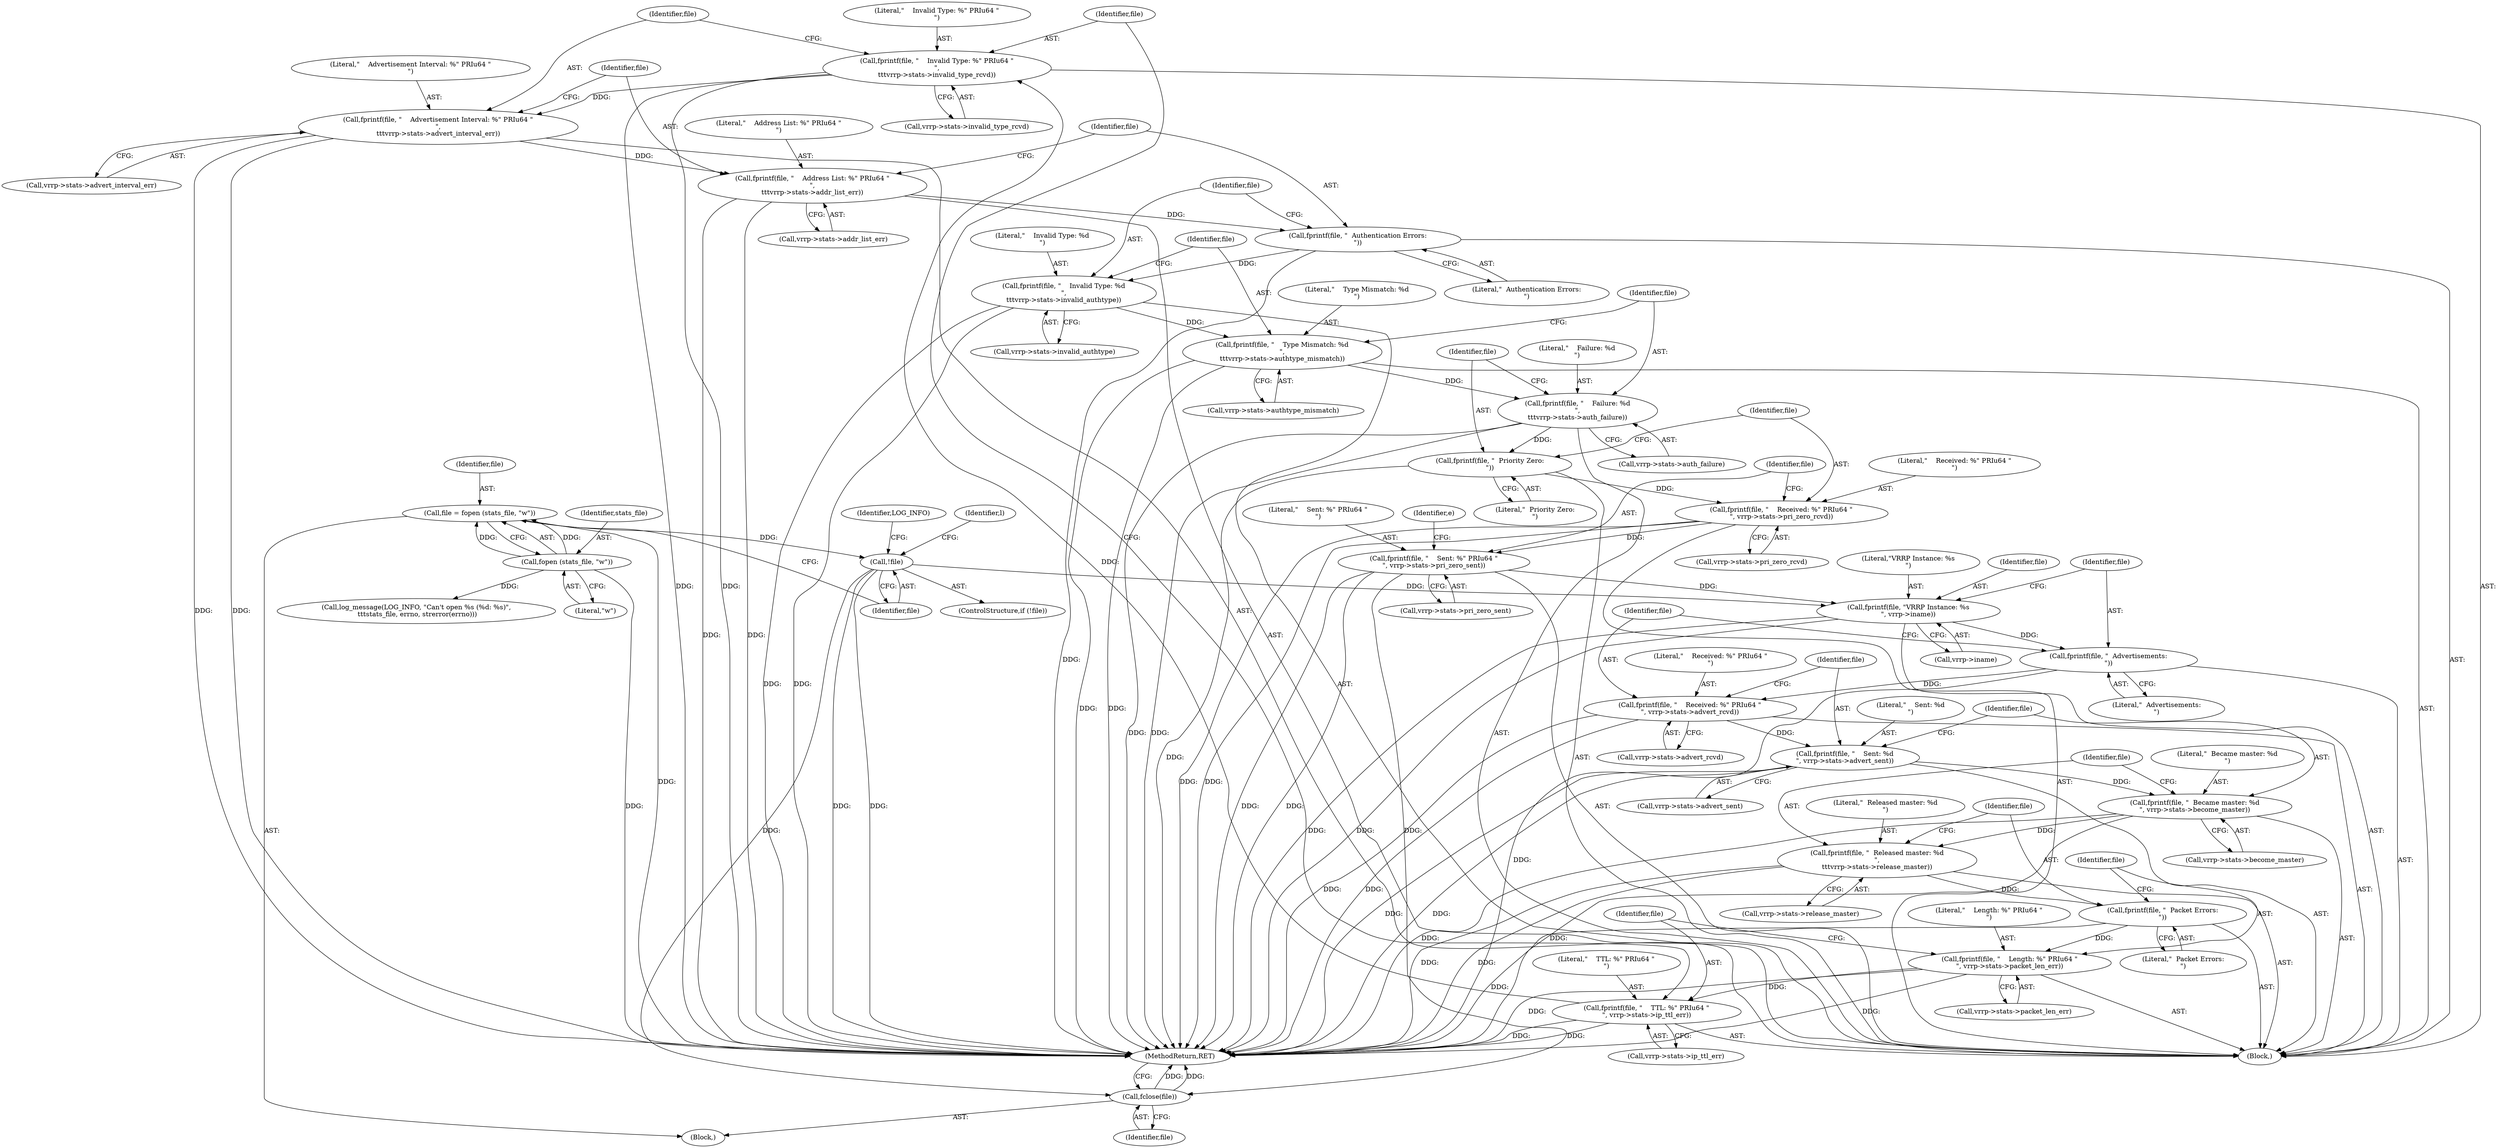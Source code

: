 digraph "0_keepalived_04f2d32871bb3b11d7dc024039952f2fe2750306_6@API" {
"1000202" [label="(Call,fprintf(file, \"    Invalid Type: %\" PRIu64 \"\n\",\n\t\t\tvrrp->stats->invalid_type_rcvd))"];
"1000194" [label="(Call,fprintf(file, \"    TTL: %\" PRIu64 \"\n\", vrrp->stats->ip_ttl_err))"];
"1000186" [label="(Call,fprintf(file, \"    Length: %\" PRIu64 \"\n\", vrrp->stats->packet_len_err))"];
"1000183" [label="(Call,fprintf(file, \"  Packet Errors:\n\"))"];
"1000175" [label="(Call,fprintf(file, \"  Released master: %d\n\",\n\t\t\tvrrp->stats->release_master))"];
"1000167" [label="(Call,fprintf(file, \"  Became master: %d\n\", vrrp->stats->become_master))"];
"1000159" [label="(Call,fprintf(file, \"    Sent: %d\n\", vrrp->stats->advert_sent))"];
"1000151" [label="(Call,fprintf(file, \"    Received: %\" PRIu64 \"\n\", vrrp->stats->advert_rcvd))"];
"1000148" [label="(Call,fprintf(file, \"  Advertisements:\n\"))"];
"1000142" [label="(Call,fprintf(file, \"VRRP Instance: %s\n\", vrrp->iname))"];
"1000264" [label="(Call,fprintf(file, \"    Sent: %\" PRIu64 \"\n\", vrrp->stats->pri_zero_sent))"];
"1000256" [label="(Call,fprintf(file, \"    Received: %\" PRIu64 \"\n\", vrrp->stats->pri_zero_rcvd))"];
"1000253" [label="(Call,fprintf(file, \"  Priority Zero:\n\"))"];
"1000245" [label="(Call,fprintf(file, \"    Failure: %d\n\",\n\t\t\tvrrp->stats->auth_failure))"];
"1000237" [label="(Call,fprintf(file, \"    Type Mismatch: %d\n\",\n\t\t\tvrrp->stats->authtype_mismatch))"];
"1000229" [label="(Call,fprintf(file, \"    Invalid Type: %d\n\",\n\t\t\tvrrp->stats->invalid_authtype))"];
"1000226" [label="(Call,fprintf(file, \"  Authentication Errors:\n\"))"];
"1000218" [label="(Call,fprintf(file, \"    Address List: %\" PRIu64 \"\n\",\n\t\t\tvrrp->stats->addr_list_err))"];
"1000210" [label="(Call,fprintf(file, \"    Advertisement Interval: %\" PRIu64 \"\n\",\n\t\t\tvrrp->stats->advert_interval_err))"];
"1000202" [label="(Call,fprintf(file, \"    Invalid Type: %\" PRIu64 \"\n\",\n\t\t\tvrrp->stats->invalid_type_rcvd))"];
"1000110" [label="(Call,!file)"];
"1000104" [label="(Call,file = fopen (stats_file, \"w\"))"];
"1000106" [label="(Call,fopen (stats_file, \"w\"))"];
"1000272" [label="(Call,fclose(file))"];
"1000195" [label="(Identifier,file)"];
"1000204" [label="(Literal,\"    Invalid Type: %\" PRIu64 \"\n\")"];
"1000104" [label="(Call,file = fopen (stats_file, \"w\"))"];
"1000110" [label="(Call,!file)"];
"1000178" [label="(Call,vrrp->stats->release_master)"];
"1000113" [label="(Call,log_message(LOG_INFO, \"Can't open %s (%d: %s)\",\n \t\t\tstats_file, errno, strerror(errno)))"];
"1000105" [label="(Identifier,file)"];
"1000196" [label="(Literal,\"    TTL: %\" PRIu64 \"\n\")"];
"1000162" [label="(Call,vrrp->stats->advert_sent)"];
"1000248" [label="(Call,vrrp->stats->auth_failure)"];
"1000194" [label="(Call,fprintf(file, \"    TTL: %\" PRIu64 \"\n\", vrrp->stats->ip_ttl_err))"];
"1000175" [label="(Call,fprintf(file, \"  Released master: %d\n\",\n\t\t\tvrrp->stats->release_master))"];
"1000219" [label="(Identifier,file)"];
"1000176" [label="(Identifier,file)"];
"1000137" [label="(Block,)"];
"1000150" [label="(Literal,\"  Advertisements:\n\")"];
"1000212" [label="(Literal,\"    Advertisement Interval: %\" PRIu64 \"\n\")"];
"1000253" [label="(Call,fprintf(file, \"  Priority Zero:\n\"))"];
"1000188" [label="(Literal,\"    Length: %\" PRIu64 \"\n\")"];
"1000256" [label="(Call,fprintf(file, \"    Received: %\" PRIu64 \"\n\", vrrp->stats->pri_zero_rcvd))"];
"1000226" [label="(Call,fprintf(file, \"  Authentication Errors:\n\"))"];
"1000154" [label="(Call,vrrp->stats->advert_rcvd)"];
"1000152" [label="(Identifier,file)"];
"1000246" [label="(Identifier,file)"];
"1000240" [label="(Call,vrrp->stats->authtype_mismatch)"];
"1000247" [label="(Literal,\"    Failure: %d\n\")"];
"1000151" [label="(Call,fprintf(file, \"    Received: %\" PRIu64 \"\n\", vrrp->stats->advert_rcvd))"];
"1000148" [label="(Call,fprintf(file, \"  Advertisements:\n\"))"];
"1000107" [label="(Identifier,stats_file)"];
"1000239" [label="(Literal,\"    Type Mismatch: %d\n\")"];
"1000145" [label="(Call,vrrp->iname)"];
"1000177" [label="(Literal,\"  Released master: %d\n\")"];
"1000106" [label="(Call,fopen (stats_file, \"w\"))"];
"1000168" [label="(Identifier,file)"];
"1000220" [label="(Literal,\"    Address List: %\" PRIu64 \"\n\")"];
"1000161" [label="(Literal,\"    Sent: %d\n\")"];
"1000111" [label="(Identifier,file)"];
"1000227" [label="(Identifier,file)"];
"1000273" [label="(Identifier,file)"];
"1000149" [label="(Identifier,file)"];
"1000267" [label="(Call,vrrp->stats->pri_zero_sent)"];
"1000108" [label="(Literal,\"w\")"];
"1000203" [label="(Identifier,file)"];
"1000153" [label="(Literal,\"    Received: %\" PRIu64 \"\n\")"];
"1000228" [label="(Literal,\"  Authentication Errors:\n\")"];
"1000230" [label="(Identifier,file)"];
"1000187" [label="(Identifier,file)"];
"1000232" [label="(Call,vrrp->stats->invalid_authtype)"];
"1000274" [label="(MethodReturn,RET)"];
"1000218" [label="(Call,fprintf(file, \"    Address List: %\" PRIu64 \"\n\",\n\t\t\tvrrp->stats->addr_list_err))"];
"1000221" [label="(Call,vrrp->stats->addr_list_err)"];
"1000245" [label="(Call,fprintf(file, \"    Failure: %d\n\",\n\t\t\tvrrp->stats->auth_failure))"];
"1000266" [label="(Literal,\"    Sent: %\" PRIu64 \"\n\")"];
"1000238" [label="(Identifier,file)"];
"1000136" [label="(Identifier,e)"];
"1000197" [label="(Call,vrrp->stats->ip_ttl_err)"];
"1000144" [label="(Literal,\"VRRP Instance: %s\n\")"];
"1000184" [label="(Identifier,file)"];
"1000264" [label="(Call,fprintf(file, \"    Sent: %\" PRIu64 \"\n\", vrrp->stats->pri_zero_sent))"];
"1000229" [label="(Call,fprintf(file, \"    Invalid Type: %d\n\",\n\t\t\tvrrp->stats->invalid_authtype))"];
"1000272" [label="(Call,fclose(file))"];
"1000143" [label="(Identifier,file)"];
"1000186" [label="(Call,fprintf(file, \"    Length: %\" PRIu64 \"\n\", vrrp->stats->packet_len_err))"];
"1000170" [label="(Call,vrrp->stats->become_master)"];
"1000258" [label="(Literal,\"    Received: %\" PRIu64 \"\n\")"];
"1000160" [label="(Identifier,file)"];
"1000185" [label="(Literal,\"  Packet Errors:\n\")"];
"1000211" [label="(Identifier,file)"];
"1000183" [label="(Call,fprintf(file, \"  Packet Errors:\n\"))"];
"1000255" [label="(Literal,\"  Priority Zero:\n\")"];
"1000114" [label="(Identifier,LOG_INFO)"];
"1000231" [label="(Literal,\"    Invalid Type: %d\n\")"];
"1000265" [label="(Identifier,file)"];
"1000202" [label="(Call,fprintf(file, \"    Invalid Type: %\" PRIu64 \"\n\",\n\t\t\tvrrp->stats->invalid_type_rcvd))"];
"1000169" [label="(Literal,\"  Became master: %d\n\")"];
"1000259" [label="(Call,vrrp->stats->pri_zero_rcvd)"];
"1000205" [label="(Call,vrrp->stats->invalid_type_rcvd)"];
"1000102" [label="(Block,)"];
"1000210" [label="(Call,fprintf(file, \"    Advertisement Interval: %\" PRIu64 \"\n\",\n\t\t\tvrrp->stats->advert_interval_err))"];
"1000237" [label="(Call,fprintf(file, \"    Type Mismatch: %d\n\",\n\t\t\tvrrp->stats->authtype_mismatch))"];
"1000159" [label="(Call,fprintf(file, \"    Sent: %d\n\", vrrp->stats->advert_sent))"];
"1000142" [label="(Call,fprintf(file, \"VRRP Instance: %s\n\", vrrp->iname))"];
"1000213" [label="(Call,vrrp->stats->advert_interval_err)"];
"1000109" [label="(ControlStructure,if (!file))"];
"1000123" [label="(Identifier,l)"];
"1000257" [label="(Identifier,file)"];
"1000254" [label="(Identifier,file)"];
"1000189" [label="(Call,vrrp->stats->packet_len_err)"];
"1000167" [label="(Call,fprintf(file, \"  Became master: %d\n\", vrrp->stats->become_master))"];
"1000202" -> "1000137"  [label="AST: "];
"1000202" -> "1000205"  [label="CFG: "];
"1000203" -> "1000202"  [label="AST: "];
"1000204" -> "1000202"  [label="AST: "];
"1000205" -> "1000202"  [label="AST: "];
"1000211" -> "1000202"  [label="CFG: "];
"1000202" -> "1000274"  [label="DDG: "];
"1000202" -> "1000274"  [label="DDG: "];
"1000194" -> "1000202"  [label="DDG: "];
"1000202" -> "1000210"  [label="DDG: "];
"1000194" -> "1000137"  [label="AST: "];
"1000194" -> "1000197"  [label="CFG: "];
"1000195" -> "1000194"  [label="AST: "];
"1000196" -> "1000194"  [label="AST: "];
"1000197" -> "1000194"  [label="AST: "];
"1000203" -> "1000194"  [label="CFG: "];
"1000194" -> "1000274"  [label="DDG: "];
"1000194" -> "1000274"  [label="DDG: "];
"1000186" -> "1000194"  [label="DDG: "];
"1000186" -> "1000137"  [label="AST: "];
"1000186" -> "1000189"  [label="CFG: "];
"1000187" -> "1000186"  [label="AST: "];
"1000188" -> "1000186"  [label="AST: "];
"1000189" -> "1000186"  [label="AST: "];
"1000195" -> "1000186"  [label="CFG: "];
"1000186" -> "1000274"  [label="DDG: "];
"1000186" -> "1000274"  [label="DDG: "];
"1000183" -> "1000186"  [label="DDG: "];
"1000183" -> "1000137"  [label="AST: "];
"1000183" -> "1000185"  [label="CFG: "];
"1000184" -> "1000183"  [label="AST: "];
"1000185" -> "1000183"  [label="AST: "];
"1000187" -> "1000183"  [label="CFG: "];
"1000183" -> "1000274"  [label="DDG: "];
"1000175" -> "1000183"  [label="DDG: "];
"1000175" -> "1000137"  [label="AST: "];
"1000175" -> "1000178"  [label="CFG: "];
"1000176" -> "1000175"  [label="AST: "];
"1000177" -> "1000175"  [label="AST: "];
"1000178" -> "1000175"  [label="AST: "];
"1000184" -> "1000175"  [label="CFG: "];
"1000175" -> "1000274"  [label="DDG: "];
"1000175" -> "1000274"  [label="DDG: "];
"1000167" -> "1000175"  [label="DDG: "];
"1000167" -> "1000137"  [label="AST: "];
"1000167" -> "1000170"  [label="CFG: "];
"1000168" -> "1000167"  [label="AST: "];
"1000169" -> "1000167"  [label="AST: "];
"1000170" -> "1000167"  [label="AST: "];
"1000176" -> "1000167"  [label="CFG: "];
"1000167" -> "1000274"  [label="DDG: "];
"1000167" -> "1000274"  [label="DDG: "];
"1000159" -> "1000167"  [label="DDG: "];
"1000159" -> "1000137"  [label="AST: "];
"1000159" -> "1000162"  [label="CFG: "];
"1000160" -> "1000159"  [label="AST: "];
"1000161" -> "1000159"  [label="AST: "];
"1000162" -> "1000159"  [label="AST: "];
"1000168" -> "1000159"  [label="CFG: "];
"1000159" -> "1000274"  [label="DDG: "];
"1000159" -> "1000274"  [label="DDG: "];
"1000151" -> "1000159"  [label="DDG: "];
"1000151" -> "1000137"  [label="AST: "];
"1000151" -> "1000154"  [label="CFG: "];
"1000152" -> "1000151"  [label="AST: "];
"1000153" -> "1000151"  [label="AST: "];
"1000154" -> "1000151"  [label="AST: "];
"1000160" -> "1000151"  [label="CFG: "];
"1000151" -> "1000274"  [label="DDG: "];
"1000151" -> "1000274"  [label="DDG: "];
"1000148" -> "1000151"  [label="DDG: "];
"1000148" -> "1000137"  [label="AST: "];
"1000148" -> "1000150"  [label="CFG: "];
"1000149" -> "1000148"  [label="AST: "];
"1000150" -> "1000148"  [label="AST: "];
"1000152" -> "1000148"  [label="CFG: "];
"1000148" -> "1000274"  [label="DDG: "];
"1000142" -> "1000148"  [label="DDG: "];
"1000142" -> "1000137"  [label="AST: "];
"1000142" -> "1000145"  [label="CFG: "];
"1000143" -> "1000142"  [label="AST: "];
"1000144" -> "1000142"  [label="AST: "];
"1000145" -> "1000142"  [label="AST: "];
"1000149" -> "1000142"  [label="CFG: "];
"1000142" -> "1000274"  [label="DDG: "];
"1000142" -> "1000274"  [label="DDG: "];
"1000264" -> "1000142"  [label="DDG: "];
"1000110" -> "1000142"  [label="DDG: "];
"1000264" -> "1000137"  [label="AST: "];
"1000264" -> "1000267"  [label="CFG: "];
"1000265" -> "1000264"  [label="AST: "];
"1000266" -> "1000264"  [label="AST: "];
"1000267" -> "1000264"  [label="AST: "];
"1000136" -> "1000264"  [label="CFG: "];
"1000264" -> "1000274"  [label="DDG: "];
"1000264" -> "1000274"  [label="DDG: "];
"1000256" -> "1000264"  [label="DDG: "];
"1000264" -> "1000272"  [label="DDG: "];
"1000256" -> "1000137"  [label="AST: "];
"1000256" -> "1000259"  [label="CFG: "];
"1000257" -> "1000256"  [label="AST: "];
"1000258" -> "1000256"  [label="AST: "];
"1000259" -> "1000256"  [label="AST: "];
"1000265" -> "1000256"  [label="CFG: "];
"1000256" -> "1000274"  [label="DDG: "];
"1000256" -> "1000274"  [label="DDG: "];
"1000253" -> "1000256"  [label="DDG: "];
"1000253" -> "1000137"  [label="AST: "];
"1000253" -> "1000255"  [label="CFG: "];
"1000254" -> "1000253"  [label="AST: "];
"1000255" -> "1000253"  [label="AST: "];
"1000257" -> "1000253"  [label="CFG: "];
"1000253" -> "1000274"  [label="DDG: "];
"1000245" -> "1000253"  [label="DDG: "];
"1000245" -> "1000137"  [label="AST: "];
"1000245" -> "1000248"  [label="CFG: "];
"1000246" -> "1000245"  [label="AST: "];
"1000247" -> "1000245"  [label="AST: "];
"1000248" -> "1000245"  [label="AST: "];
"1000254" -> "1000245"  [label="CFG: "];
"1000245" -> "1000274"  [label="DDG: "];
"1000245" -> "1000274"  [label="DDG: "];
"1000237" -> "1000245"  [label="DDG: "];
"1000237" -> "1000137"  [label="AST: "];
"1000237" -> "1000240"  [label="CFG: "];
"1000238" -> "1000237"  [label="AST: "];
"1000239" -> "1000237"  [label="AST: "];
"1000240" -> "1000237"  [label="AST: "];
"1000246" -> "1000237"  [label="CFG: "];
"1000237" -> "1000274"  [label="DDG: "];
"1000237" -> "1000274"  [label="DDG: "];
"1000229" -> "1000237"  [label="DDG: "];
"1000229" -> "1000137"  [label="AST: "];
"1000229" -> "1000232"  [label="CFG: "];
"1000230" -> "1000229"  [label="AST: "];
"1000231" -> "1000229"  [label="AST: "];
"1000232" -> "1000229"  [label="AST: "];
"1000238" -> "1000229"  [label="CFG: "];
"1000229" -> "1000274"  [label="DDG: "];
"1000229" -> "1000274"  [label="DDG: "];
"1000226" -> "1000229"  [label="DDG: "];
"1000226" -> "1000137"  [label="AST: "];
"1000226" -> "1000228"  [label="CFG: "];
"1000227" -> "1000226"  [label="AST: "];
"1000228" -> "1000226"  [label="AST: "];
"1000230" -> "1000226"  [label="CFG: "];
"1000226" -> "1000274"  [label="DDG: "];
"1000218" -> "1000226"  [label="DDG: "];
"1000218" -> "1000137"  [label="AST: "];
"1000218" -> "1000221"  [label="CFG: "];
"1000219" -> "1000218"  [label="AST: "];
"1000220" -> "1000218"  [label="AST: "];
"1000221" -> "1000218"  [label="AST: "];
"1000227" -> "1000218"  [label="CFG: "];
"1000218" -> "1000274"  [label="DDG: "];
"1000218" -> "1000274"  [label="DDG: "];
"1000210" -> "1000218"  [label="DDG: "];
"1000210" -> "1000137"  [label="AST: "];
"1000210" -> "1000213"  [label="CFG: "];
"1000211" -> "1000210"  [label="AST: "];
"1000212" -> "1000210"  [label="AST: "];
"1000213" -> "1000210"  [label="AST: "];
"1000219" -> "1000210"  [label="CFG: "];
"1000210" -> "1000274"  [label="DDG: "];
"1000210" -> "1000274"  [label="DDG: "];
"1000110" -> "1000109"  [label="AST: "];
"1000110" -> "1000111"  [label="CFG: "];
"1000111" -> "1000110"  [label="AST: "];
"1000114" -> "1000110"  [label="CFG: "];
"1000123" -> "1000110"  [label="CFG: "];
"1000110" -> "1000274"  [label="DDG: "];
"1000110" -> "1000274"  [label="DDG: "];
"1000104" -> "1000110"  [label="DDG: "];
"1000110" -> "1000272"  [label="DDG: "];
"1000104" -> "1000102"  [label="AST: "];
"1000104" -> "1000106"  [label="CFG: "];
"1000105" -> "1000104"  [label="AST: "];
"1000106" -> "1000104"  [label="AST: "];
"1000111" -> "1000104"  [label="CFG: "];
"1000104" -> "1000274"  [label="DDG: "];
"1000106" -> "1000104"  [label="DDG: "];
"1000106" -> "1000104"  [label="DDG: "];
"1000106" -> "1000108"  [label="CFG: "];
"1000107" -> "1000106"  [label="AST: "];
"1000108" -> "1000106"  [label="AST: "];
"1000106" -> "1000274"  [label="DDG: "];
"1000106" -> "1000113"  [label="DDG: "];
"1000272" -> "1000102"  [label="AST: "];
"1000272" -> "1000273"  [label="CFG: "];
"1000273" -> "1000272"  [label="AST: "];
"1000274" -> "1000272"  [label="CFG: "];
"1000272" -> "1000274"  [label="DDG: "];
"1000272" -> "1000274"  [label="DDG: "];
}
